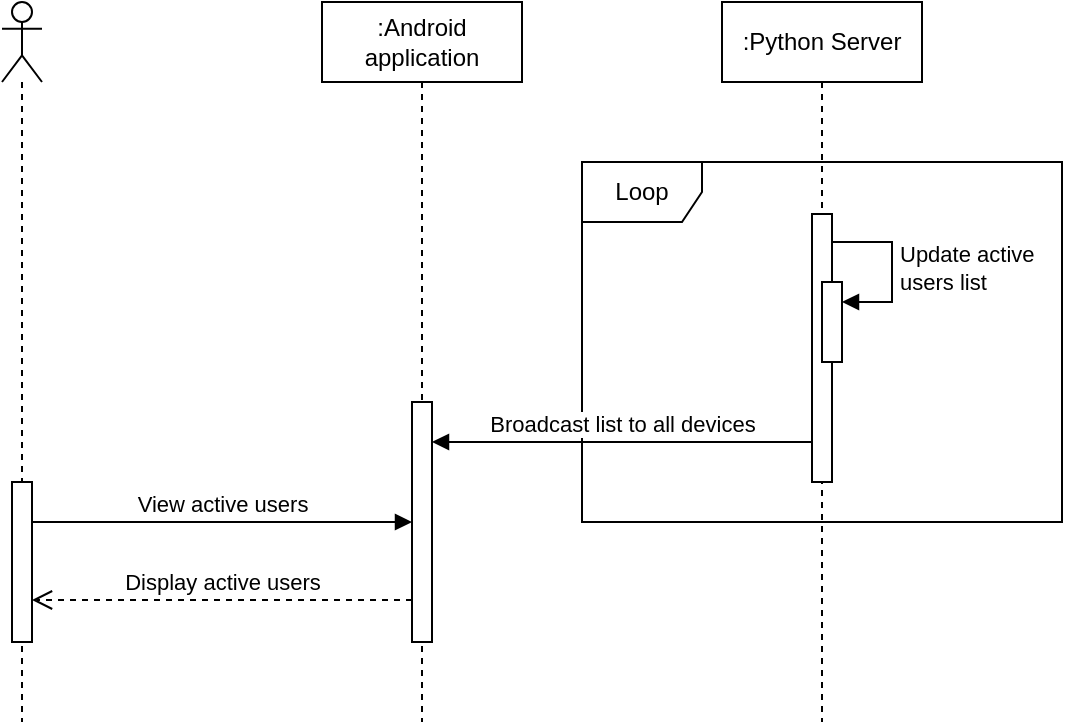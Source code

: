 <mxfile version="24.4.0" type="device">
  <diagram name="Page-1" id="s-lrIFmVKJkSUpAhL1Im">
    <mxGraphModel dx="1214" dy="634" grid="1" gridSize="10" guides="1" tooltips="1" connect="1" arrows="1" fold="1" page="1" pageScale="1" pageWidth="850" pageHeight="1100" math="0" shadow="0">
      <root>
        <mxCell id="0" />
        <mxCell id="1" parent="0" />
        <mxCell id="S2fv8n7l3cLlQZoefEDG-1" value="" style="shape=umlLifeline;perimeter=lifelinePerimeter;whiteSpace=wrap;html=1;container=1;dropTarget=0;collapsible=0;recursiveResize=0;outlineConnect=0;portConstraint=eastwest;newEdgeStyle={&quot;curved&quot;:0,&quot;rounded&quot;:0};participant=umlActor;" vertex="1" parent="1">
          <mxGeometry x="110" y="40" width="20" height="360" as="geometry" />
        </mxCell>
        <mxCell id="S2fv8n7l3cLlQZoefEDG-4" value="" style="html=1;points=[[0,0,0,0,5],[0,1,0,0,-5],[1,0,0,0,5],[1,1,0,0,-5]];perimeter=orthogonalPerimeter;outlineConnect=0;targetShapes=umlLifeline;portConstraint=eastwest;newEdgeStyle={&quot;curved&quot;:0,&quot;rounded&quot;:0};" vertex="1" parent="S2fv8n7l3cLlQZoefEDG-1">
          <mxGeometry x="5" y="240" width="10" height="80" as="geometry" />
        </mxCell>
        <mxCell id="S2fv8n7l3cLlQZoefEDG-2" value=":Android application" style="shape=umlLifeline;perimeter=lifelinePerimeter;whiteSpace=wrap;html=1;container=1;dropTarget=0;collapsible=0;recursiveResize=0;outlineConnect=0;portConstraint=eastwest;newEdgeStyle={&quot;curved&quot;:0,&quot;rounded&quot;:0};" vertex="1" parent="1">
          <mxGeometry x="270" y="40" width="100" height="360" as="geometry" />
        </mxCell>
        <mxCell id="S2fv8n7l3cLlQZoefEDG-5" value="" style="html=1;points=[[0,0,0,0,5],[0,1,0,0,-5],[1,0,0,0,5],[1,1,0,0,-5]];perimeter=orthogonalPerimeter;outlineConnect=0;targetShapes=umlLifeline;portConstraint=eastwest;newEdgeStyle={&quot;curved&quot;:0,&quot;rounded&quot;:0};" vertex="1" parent="S2fv8n7l3cLlQZoefEDG-2">
          <mxGeometry x="45" y="200" width="10" height="120" as="geometry" />
        </mxCell>
        <mxCell id="S2fv8n7l3cLlQZoefEDG-3" value=":Python Server" style="shape=umlLifeline;perimeter=lifelinePerimeter;whiteSpace=wrap;html=1;container=1;dropTarget=0;collapsible=0;recursiveResize=0;outlineConnect=0;portConstraint=eastwest;newEdgeStyle={&quot;curved&quot;:0,&quot;rounded&quot;:0};" vertex="1" parent="1">
          <mxGeometry x="470" y="40" width="100" height="360" as="geometry" />
        </mxCell>
        <mxCell id="S2fv8n7l3cLlQZoefEDG-6" value="View active users" style="html=1;verticalAlign=bottom;endArrow=block;curved=0;rounded=0;" edge="1" parent="1">
          <mxGeometry x="-0.002" width="80" relative="1" as="geometry">
            <mxPoint x="125" y="300" as="sourcePoint" />
            <mxPoint x="315" y="300" as="targetPoint" />
            <mxPoint as="offset" />
          </mxGeometry>
        </mxCell>
        <mxCell id="S2fv8n7l3cLlQZoefEDG-7" value="Loop" style="shape=umlFrame;whiteSpace=wrap;html=1;pointerEvents=0;" vertex="1" parent="1">
          <mxGeometry x="400" y="120" width="240" height="180" as="geometry" />
        </mxCell>
        <mxCell id="S2fv8n7l3cLlQZoefEDG-10" value="" style="html=1;points=[[0,0,0,0,5],[0,1,0,0,-5],[1,0,0,0,5],[1,1,0,0,-5]];perimeter=orthogonalPerimeter;outlineConnect=0;targetShapes=umlLifeline;portConstraint=eastwest;newEdgeStyle={&quot;curved&quot;:0,&quot;rounded&quot;:0};" vertex="1" parent="1">
          <mxGeometry x="515" y="146" width="10" height="134" as="geometry" />
        </mxCell>
        <mxCell id="S2fv8n7l3cLlQZoefEDG-11" value="" style="html=1;points=[[0,0,0,0,5],[0,1,0,0,-5],[1,0,0,0,5],[1,1,0,0,-5]];perimeter=orthogonalPerimeter;outlineConnect=0;targetShapes=umlLifeline;portConstraint=eastwest;newEdgeStyle={&quot;curved&quot;:0,&quot;rounded&quot;:0};" vertex="1" parent="1">
          <mxGeometry x="520" y="180" width="10" height="40" as="geometry" />
        </mxCell>
        <mxCell id="S2fv8n7l3cLlQZoefEDG-12" value="Update active&amp;nbsp;&lt;div&gt;users list&lt;/div&gt;" style="html=1;align=left;spacingLeft=2;endArrow=block;rounded=0;edgeStyle=orthogonalEdgeStyle;curved=0;rounded=0;" edge="1" target="S2fv8n7l3cLlQZoefEDG-11" parent="1">
          <mxGeometry relative="1" as="geometry">
            <mxPoint x="525" y="160" as="sourcePoint" />
            <Array as="points">
              <mxPoint x="555" y="190" />
            </Array>
          </mxGeometry>
        </mxCell>
        <mxCell id="S2fv8n7l3cLlQZoefEDG-13" value="Broadcast list to all devices" style="html=1;verticalAlign=bottom;endArrow=block;curved=0;rounded=0;" edge="1" parent="1">
          <mxGeometry width="80" relative="1" as="geometry">
            <mxPoint x="515.0" y="260" as="sourcePoint" />
            <mxPoint x="325" y="260" as="targetPoint" />
          </mxGeometry>
        </mxCell>
        <mxCell id="S2fv8n7l3cLlQZoefEDG-14" value="Display active users" style="html=1;verticalAlign=bottom;endArrow=open;dashed=1;endSize=8;curved=0;rounded=0;" edge="1" parent="1">
          <mxGeometry relative="1" as="geometry">
            <mxPoint x="315" y="339" as="sourcePoint" />
            <mxPoint x="125" y="339" as="targetPoint" />
          </mxGeometry>
        </mxCell>
      </root>
    </mxGraphModel>
  </diagram>
</mxfile>
